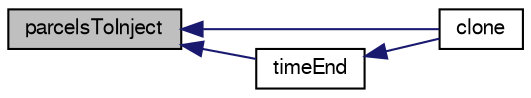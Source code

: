 digraph "parcelsToInject"
{
  bgcolor="transparent";
  edge [fontname="FreeSans",fontsize="10",labelfontname="FreeSans",labelfontsize="10"];
  node [fontname="FreeSans",fontsize="10",shape=record];
  rankdir="LR";
  Node226 [label="parcelsToInject",height=0.2,width=0.4,color="black", fillcolor="grey75", style="filled", fontcolor="black"];
  Node226 -> Node227 [dir="back",color="midnightblue",fontsize="10",style="solid",fontname="FreeSans"];
  Node227 [label="clone",height=0.2,width=0.4,color="black",URL="$a24050.html#ac6d7055f88f8ceb366a9f64d3ba635e0",tooltip="Construct and return a clone. "];
  Node226 -> Node228 [dir="back",color="midnightblue",fontsize="10",style="solid",fontname="FreeSans"];
  Node228 [label="timeEnd",height=0.2,width=0.4,color="black",URL="$a24050.html#afd5e776d9ab536787996546ab74c728d",tooltip="Return the end-of-injection time. "];
  Node228 -> Node227 [dir="back",color="midnightblue",fontsize="10",style="solid",fontname="FreeSans"];
}
